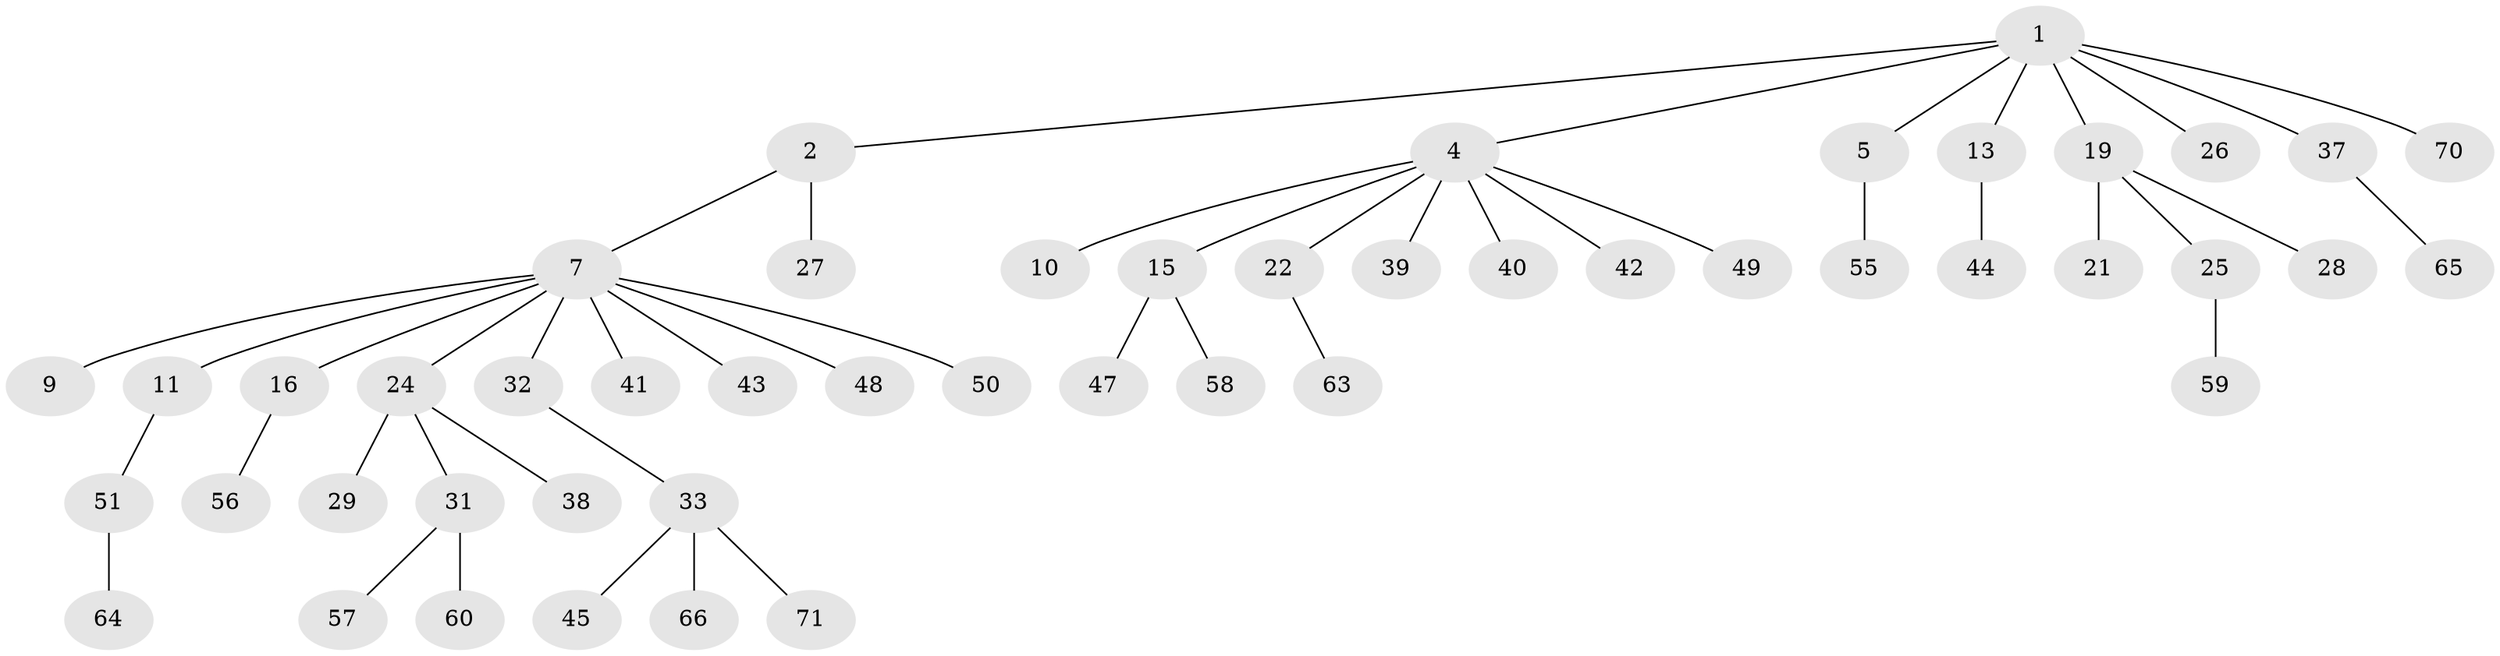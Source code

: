 // Generated by graph-tools (version 1.1) at 2025/52/02/27/25 19:52:13]
// undirected, 49 vertices, 48 edges
graph export_dot {
graph [start="1"]
  node [color=gray90,style=filled];
  1 [super="+3"];
  2 [super="+12"];
  4 [super="+14"];
  5 [super="+6"];
  7 [super="+8"];
  9 [super="+23"];
  10;
  11 [super="+17"];
  13 [super="+54"];
  15 [super="+18"];
  16;
  19 [super="+20"];
  21;
  22;
  24;
  25 [super="+46"];
  26 [super="+30"];
  27;
  28 [super="+36"];
  29;
  31 [super="+35"];
  32 [super="+67"];
  33 [super="+34"];
  37 [super="+61"];
  38 [super="+52"];
  39;
  40;
  41;
  42;
  43;
  44 [super="+53"];
  45;
  47;
  48 [super="+62"];
  49;
  50;
  51;
  55;
  56;
  57;
  58;
  59;
  60 [super="+69"];
  63 [super="+68"];
  64;
  65;
  66;
  70;
  71;
  1 -- 2;
  1 -- 4;
  1 -- 19;
  1 -- 26;
  1 -- 70;
  1 -- 5;
  1 -- 37;
  1 -- 13;
  2 -- 7;
  2 -- 27;
  4 -- 10;
  4 -- 39;
  4 -- 40;
  4 -- 42;
  4 -- 49;
  4 -- 22;
  4 -- 15;
  5 -- 55;
  7 -- 9;
  7 -- 11;
  7 -- 41;
  7 -- 50;
  7 -- 32;
  7 -- 16;
  7 -- 48;
  7 -- 24;
  7 -- 43;
  11 -- 51;
  13 -- 44;
  15 -- 58;
  15 -- 47;
  16 -- 56;
  19 -- 21;
  19 -- 28;
  19 -- 25;
  22 -- 63;
  24 -- 29;
  24 -- 31;
  24 -- 38;
  25 -- 59;
  31 -- 57;
  31 -- 60;
  32 -- 33;
  33 -- 66;
  33 -- 45;
  33 -- 71;
  37 -- 65;
  51 -- 64;
}
